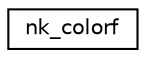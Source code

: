 digraph "Graphical Class Hierarchy"
{
 // LATEX_PDF_SIZE
  edge [fontname="Helvetica",fontsize="10",labelfontname="Helvetica",labelfontsize="10"];
  node [fontname="Helvetica",fontsize="10",shape=record];
  rankdir="LR";
  Node0 [label="nk_colorf",height=0.2,width=0.4,color="black", fillcolor="white", style="filled",URL="$structnk__colorf.html",tooltip=" "];
}
